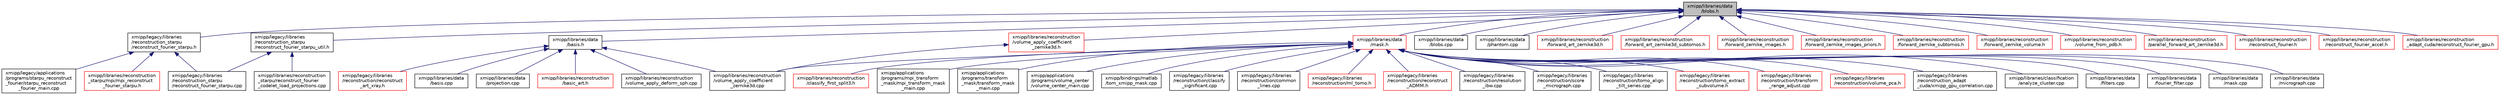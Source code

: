 digraph "xmipp/libraries/data/blobs.h"
{
  edge [fontname="Helvetica",fontsize="10",labelfontname="Helvetica",labelfontsize="10"];
  node [fontname="Helvetica",fontsize="10",shape=record];
  Node62 [label="xmipp/libraries/data\l/blobs.h",height=0.2,width=0.4,color="black", fillcolor="grey75", style="filled", fontcolor="black"];
  Node62 -> Node63 [dir="back",color="midnightblue",fontsize="10",style="solid",fontname="Helvetica"];
  Node63 [label="xmipp/legacy/libraries\l/reconstruction_starpu\l/reconstruct_fourier_starpu.h",height=0.2,width=0.4,color="black", fillcolor="white", style="filled",URL="$reconstruct__fourier__starpu_8h.html"];
  Node63 -> Node64 [dir="back",color="midnightblue",fontsize="10",style="solid",fontname="Helvetica"];
  Node64 [label="xmipp/legacy/applications\l/programs/starpu_reconstruct\l_fourier/starpu_reconstruct\l_fourier_main.cpp",height=0.2,width=0.4,color="black", fillcolor="white", style="filled",URL="$starpu__reconstruct__fourier__main_8cpp.html"];
  Node63 -> Node65 [dir="back",color="midnightblue",fontsize="10",style="solid",fontname="Helvetica"];
  Node65 [label="xmipp/legacy/libraries\l/reconstruction_starpu\l/reconstruct_fourier_starpu.cpp",height=0.2,width=0.4,color="black", fillcolor="white", style="filled",URL="$reconstruct__fourier__starpu_8cpp.html"];
  Node63 -> Node66 [dir="back",color="midnightblue",fontsize="10",style="solid",fontname="Helvetica"];
  Node66 [label="xmipp/libraries/reconstruction\l_starpu/mpi/mpi_reconstruct\l_fourier_starpu.h",height=0.2,width=0.4,color="red", fillcolor="white", style="filled",URL="$mpi__reconstruct__fourier__starpu_8h.html"];
  Node62 -> Node69 [dir="back",color="midnightblue",fontsize="10",style="solid",fontname="Helvetica"];
  Node69 [label="xmipp/legacy/libraries\l/reconstruction_starpu\l/reconstruct_fourier_starpu_util.h",height=0.2,width=0.4,color="black", fillcolor="white", style="filled",URL="$reconstruct__fourier__starpu__util_8h.html"];
  Node69 -> Node65 [dir="back",color="midnightblue",fontsize="10",style="solid",fontname="Helvetica"];
  Node69 -> Node70 [dir="back",color="midnightblue",fontsize="10",style="solid",fontname="Helvetica"];
  Node70 [label="xmipp/libraries/reconstruction\l_starpu/reconstruct_fourier\l_codelet_load_projections.cpp",height=0.2,width=0.4,color="black", fillcolor="white", style="filled",URL="$reconstruct__fourier__codelet__load__projections_8cpp.html"];
  Node62 -> Node71 [dir="back",color="midnightblue",fontsize="10",style="solid",fontname="Helvetica"];
  Node71 [label="xmipp/libraries/data\l/basis.h",height=0.2,width=0.4,color="black", fillcolor="white", style="filled",URL="$basis_8h.html"];
  Node71 -> Node72 [dir="back",color="midnightblue",fontsize="10",style="solid",fontname="Helvetica"];
  Node72 [label="xmipp/legacy/libraries\l/reconstruction/reconstruct\l_art_xray.h",height=0.2,width=0.4,color="red", fillcolor="white", style="filled",URL="$reconstruct__art__xray_8h.html"];
  Node71 -> Node75 [dir="back",color="midnightblue",fontsize="10",style="solid",fontname="Helvetica"];
  Node75 [label="xmipp/libraries/data\l/basis.cpp",height=0.2,width=0.4,color="black", fillcolor="white", style="filled",URL="$basis_8cpp.html"];
  Node71 -> Node76 [dir="back",color="midnightblue",fontsize="10",style="solid",fontname="Helvetica"];
  Node76 [label="xmipp/libraries/data\l/projection.cpp",height=0.2,width=0.4,color="black", fillcolor="white", style="filled",URL="$projection_8cpp.html"];
  Node71 -> Node77 [dir="back",color="midnightblue",fontsize="10",style="solid",fontname="Helvetica"];
  Node77 [label="xmipp/libraries/reconstruction\l/basic_art.h",height=0.2,width=0.4,color="red", fillcolor="white", style="filled",URL="$basic__art_8h.html"];
  Node71 -> Node87 [dir="back",color="midnightblue",fontsize="10",style="solid",fontname="Helvetica"];
  Node87 [label="xmipp/libraries/reconstruction\l/volume_apply_coefficient\l_zernike3d.cpp",height=0.2,width=0.4,color="black", fillcolor="white", style="filled",URL="$libraries_2reconstruction_2volume__apply__coefficient__zernike3d_8cpp.html"];
  Node71 -> Node88 [dir="back",color="midnightblue",fontsize="10",style="solid",fontname="Helvetica"];
  Node88 [label="xmipp/libraries/reconstruction\l/volume_apply_deform_sph.cpp",height=0.2,width=0.4,color="black", fillcolor="white", style="filled",URL="$libraries_2reconstruction_2volume__apply__deform__sph_8cpp.html"];
  Node62 -> Node89 [dir="back",color="midnightblue",fontsize="10",style="solid",fontname="Helvetica"];
  Node89 [label="xmipp/libraries/data\l/blobs.cpp",height=0.2,width=0.4,color="black", fillcolor="white", style="filled",URL="$blobs_8cpp.html"];
  Node62 -> Node90 [dir="back",color="midnightblue",fontsize="10",style="solid",fontname="Helvetica"];
  Node90 [label="xmipp/libraries/data\l/mask.h",height=0.2,width=0.4,color="red", fillcolor="white", style="filled",URL="$mask_8h.html"];
  Node90 -> Node91 [dir="back",color="midnightblue",fontsize="10",style="solid",fontname="Helvetica"];
  Node91 [label="xmipp/libraries/reconstruction\l/classify_first_split3.h",height=0.2,width=0.4,color="red", fillcolor="white", style="filled",URL="$classify__first__split3_8h.html"];
  Node90 -> Node94 [dir="back",color="midnightblue",fontsize="10",style="solid",fontname="Helvetica"];
  Node94 [label="xmipp/applications\l/programs/mpi_transform\l_mask/mpi_transform_mask\l_main.cpp",height=0.2,width=0.4,color="black", fillcolor="white", style="filled",URL="$mpi__transform__mask__main_8cpp.html"];
  Node90 -> Node95 [dir="back",color="midnightblue",fontsize="10",style="solid",fontname="Helvetica"];
  Node95 [label="xmipp/applications\l/programs/transform\l_mask/transform_mask\l_main.cpp",height=0.2,width=0.4,color="black", fillcolor="white", style="filled",URL="$transform__mask__main_8cpp.html"];
  Node90 -> Node96 [dir="back",color="midnightblue",fontsize="10",style="solid",fontname="Helvetica"];
  Node96 [label="xmipp/applications\l/programs/volume_center\l/volume_center_main.cpp",height=0.2,width=0.4,color="black", fillcolor="white", style="filled",URL="$volume__center__main_8cpp.html"];
  Node90 -> Node97 [dir="back",color="midnightblue",fontsize="10",style="solid",fontname="Helvetica"];
  Node97 [label="xmipp/bindings/matlab\l/tom_xmipp_mask.cpp",height=0.2,width=0.4,color="black", fillcolor="white", style="filled",URL="$tom__xmipp__mask_8cpp.html"];
  Node90 -> Node98 [dir="back",color="midnightblue",fontsize="10",style="solid",fontname="Helvetica"];
  Node98 [label="xmipp/legacy/libraries\l/reconstruction/classify\l_significant.cpp",height=0.2,width=0.4,color="black", fillcolor="white", style="filled",URL="$classify__significant_8cpp.html"];
  Node90 -> Node99 [dir="back",color="midnightblue",fontsize="10",style="solid",fontname="Helvetica"];
  Node99 [label="xmipp/legacy/libraries\l/reconstruction/common\l_lines.cpp",height=0.2,width=0.4,color="black", fillcolor="white", style="filled",URL="$common__lines_8cpp.html"];
  Node90 -> Node100 [dir="back",color="midnightblue",fontsize="10",style="solid",fontname="Helvetica"];
  Node100 [label="xmipp/legacy/libraries\l/reconstruction/ml_tomo.h",height=0.2,width=0.4,color="red", fillcolor="white", style="filled",URL="$ml__tomo_8h.html"];
  Node90 -> Node103 [dir="back",color="midnightblue",fontsize="10",style="solid",fontname="Helvetica"];
  Node103 [label="xmipp/legacy/libraries\l/reconstruction/reconstruct\l_ADMM.h",height=0.2,width=0.4,color="red", fillcolor="white", style="filled",URL="$reconstruct__ADMM_8h.html"];
  Node90 -> Node109 [dir="back",color="midnightblue",fontsize="10",style="solid",fontname="Helvetica"];
  Node109 [label="xmipp/legacy/libraries\l/reconstruction/resolution\l_ibw.cpp",height=0.2,width=0.4,color="black", fillcolor="white", style="filled",URL="$resolution__ibw_8cpp.html"];
  Node90 -> Node110 [dir="back",color="midnightblue",fontsize="10",style="solid",fontname="Helvetica"];
  Node110 [label="xmipp/legacy/libraries\l/reconstruction/score\l_micrograph.cpp",height=0.2,width=0.4,color="black", fillcolor="white", style="filled",URL="$score__micrograph_8cpp.html"];
  Node90 -> Node111 [dir="back",color="midnightblue",fontsize="10",style="solid",fontname="Helvetica"];
  Node111 [label="xmipp/legacy/libraries\l/reconstruction/tomo_align\l_tilt_series.cpp",height=0.2,width=0.4,color="black", fillcolor="white", style="filled",URL="$tomo__align__tilt__series_8cpp.html"];
  Node90 -> Node112 [dir="back",color="midnightblue",fontsize="10",style="solid",fontname="Helvetica"];
  Node112 [label="xmipp/legacy/libraries\l/reconstruction/tomo_extract\l_subvolume.h",height=0.2,width=0.4,color="red", fillcolor="white", style="filled",URL="$tomo__extract__subvolume_8h.html"];
  Node90 -> Node116 [dir="back",color="midnightblue",fontsize="10",style="solid",fontname="Helvetica"];
  Node116 [label="xmipp/legacy/libraries\l/reconstruction/transform\l_range_adjust.cpp",height=0.2,width=0.4,color="red", fillcolor="white", style="filled",URL="$transform__range__adjust_8cpp.html"];
  Node90 -> Node118 [dir="back",color="midnightblue",fontsize="10",style="solid",fontname="Helvetica"];
  Node118 [label="xmipp/legacy/libraries\l/reconstruction/volume_pca.h",height=0.2,width=0.4,color="red", fillcolor="white", style="filled",URL="$volume__pca_8h.html"];
  Node90 -> Node121 [dir="back",color="midnightblue",fontsize="10",style="solid",fontname="Helvetica"];
  Node121 [label="xmipp/legacy/libraries\l/reconstruction_adapt\l_cuda/xmipp_gpu_correlation.cpp",height=0.2,width=0.4,color="black", fillcolor="white", style="filled",URL="$xmipp__gpu__correlation_8cpp.html"];
  Node90 -> Node122 [dir="back",color="midnightblue",fontsize="10",style="solid",fontname="Helvetica"];
  Node122 [label="xmipp/libraries/classification\l/analyze_cluster.cpp",height=0.2,width=0.4,color="black", fillcolor="white", style="filled",URL="$analyze__cluster_8cpp.html"];
  Node90 -> Node123 [dir="back",color="midnightblue",fontsize="10",style="solid",fontname="Helvetica"];
  Node123 [label="xmipp/libraries/data\l/filters.cpp",height=0.2,width=0.4,color="black", fillcolor="white", style="filled",URL="$filters_8cpp.html"];
  Node90 -> Node124 [dir="back",color="midnightblue",fontsize="10",style="solid",fontname="Helvetica"];
  Node124 [label="xmipp/libraries/data\l/fourier_filter.cpp",height=0.2,width=0.4,color="black", fillcolor="white", style="filled",URL="$fourier__filter_8cpp.html"];
  Node90 -> Node125 [dir="back",color="midnightblue",fontsize="10",style="solid",fontname="Helvetica"];
  Node125 [label="xmipp/libraries/data\l/mask.cpp",height=0.2,width=0.4,color="black", fillcolor="white", style="filled",URL="$mask_8cpp.html"];
  Node90 -> Node126 [dir="back",color="midnightblue",fontsize="10",style="solid",fontname="Helvetica"];
  Node126 [label="xmipp/libraries/data\l/micrograph.cpp",height=0.2,width=0.4,color="black", fillcolor="white", style="filled",URL="$micrograph_8cpp.html"];
  Node90 -> Node87 [dir="back",color="midnightblue",fontsize="10",style="solid",fontname="Helvetica"];
  Node62 -> Node251 [dir="back",color="midnightblue",fontsize="10",style="solid",fontname="Helvetica"];
  Node251 [label="xmipp/libraries/data\l/phantom.cpp",height=0.2,width=0.4,color="black", fillcolor="white", style="filled",URL="$phantom_8cpp.html"];
  Node62 -> Node252 [dir="back",color="midnightblue",fontsize="10",style="solid",fontname="Helvetica"];
  Node252 [label="xmipp/libraries/reconstruction\l/forward_art_zernike3d.h",height=0.2,width=0.4,color="red", fillcolor="white", style="filled",URL="$forward__art__zernike3d_8h.html"];
  Node62 -> Node254 [dir="back",color="midnightblue",fontsize="10",style="solid",fontname="Helvetica"];
  Node254 [label="xmipp/libraries/reconstruction\l/forward_art_zernike3d_subtomos.h",height=0.2,width=0.4,color="red", fillcolor="white", style="filled",URL="$forward__art__zernike3d__subtomos_8h.html"];
  Node62 -> Node256 [dir="back",color="midnightblue",fontsize="10",style="solid",fontname="Helvetica"];
  Node256 [label="xmipp/libraries/reconstruction\l/forward_zernike_images.h",height=0.2,width=0.4,color="red", fillcolor="white", style="filled",URL="$forward__zernike__images_8h.html"];
  Node62 -> Node260 [dir="back",color="midnightblue",fontsize="10",style="solid",fontname="Helvetica"];
  Node260 [label="xmipp/libraries/reconstruction\l/forward_zernike_images_priors.h",height=0.2,width=0.4,color="red", fillcolor="white", style="filled",URL="$forward__zernike__images__priors_8h.html"];
  Node62 -> Node264 [dir="back",color="midnightblue",fontsize="10",style="solid",fontname="Helvetica"];
  Node264 [label="xmipp/libraries/reconstruction\l/forward_zernike_subtomos.h",height=0.2,width=0.4,color="red", fillcolor="white", style="filled",URL="$forward__zernike__subtomos_8h.html"];
  Node62 -> Node268 [dir="back",color="midnightblue",fontsize="10",style="solid",fontname="Helvetica"];
  Node268 [label="xmipp/libraries/reconstruction\l/forward_zernike_volume.h",height=0.2,width=0.4,color="red", fillcolor="white", style="filled",URL="$forward__zernike__volume_8h.html"];
  Node62 -> Node270 [dir="back",color="midnightblue",fontsize="10",style="solid",fontname="Helvetica"];
  Node270 [label="xmipp/libraries/reconstruction\l/volume_from_pdb.h",height=0.2,width=0.4,color="red", fillcolor="white", style="filled",URL="$volume__from__pdb_8h.html"];
  Node62 -> Node275 [dir="back",color="midnightblue",fontsize="10",style="solid",fontname="Helvetica"];
  Node275 [label="xmipp/libraries/reconstruction\l/parallel_forward_art_zernike3d.h",height=0.2,width=0.4,color="red", fillcolor="white", style="filled",URL="$parallel__forward__art__zernike3d_8h.html"];
  Node62 -> Node277 [dir="back",color="midnightblue",fontsize="10",style="solid",fontname="Helvetica"];
  Node277 [label="xmipp/libraries/reconstruction\l/reconstruct_fourier.h",height=0.2,width=0.4,color="red", fillcolor="white", style="filled",URL="$reconstruct__fourier_8h.html"];
  Node62 -> Node296 [dir="back",color="midnightblue",fontsize="10",style="solid",fontname="Helvetica"];
  Node296 [label="xmipp/libraries/reconstruction\l/reconstruct_fourier_accel.h",height=0.2,width=0.4,color="red", fillcolor="white", style="filled",URL="$reconstruct__fourier__accel_8h.html"];
  Node62 -> Node302 [dir="back",color="midnightblue",fontsize="10",style="solid",fontname="Helvetica"];
  Node302 [label="xmipp/libraries/reconstruction\l/volume_apply_coefficient\l_zernike3d.h",height=0.2,width=0.4,color="red", fillcolor="white", style="filled",URL="$volume__apply__coefficient__zernike3d_8h.html"];
  Node302 -> Node87 [dir="back",color="midnightblue",fontsize="10",style="solid",fontname="Helvetica"];
  Node62 -> Node304 [dir="back",color="midnightblue",fontsize="10",style="solid",fontname="Helvetica"];
  Node304 [label="xmipp/libraries/reconstruction\l_adapt_cuda/reconstruct_fourier_gpu.h",height=0.2,width=0.4,color="red", fillcolor="white", style="filled",URL="$reconstruct__fourier__gpu_8h.html"];
}
